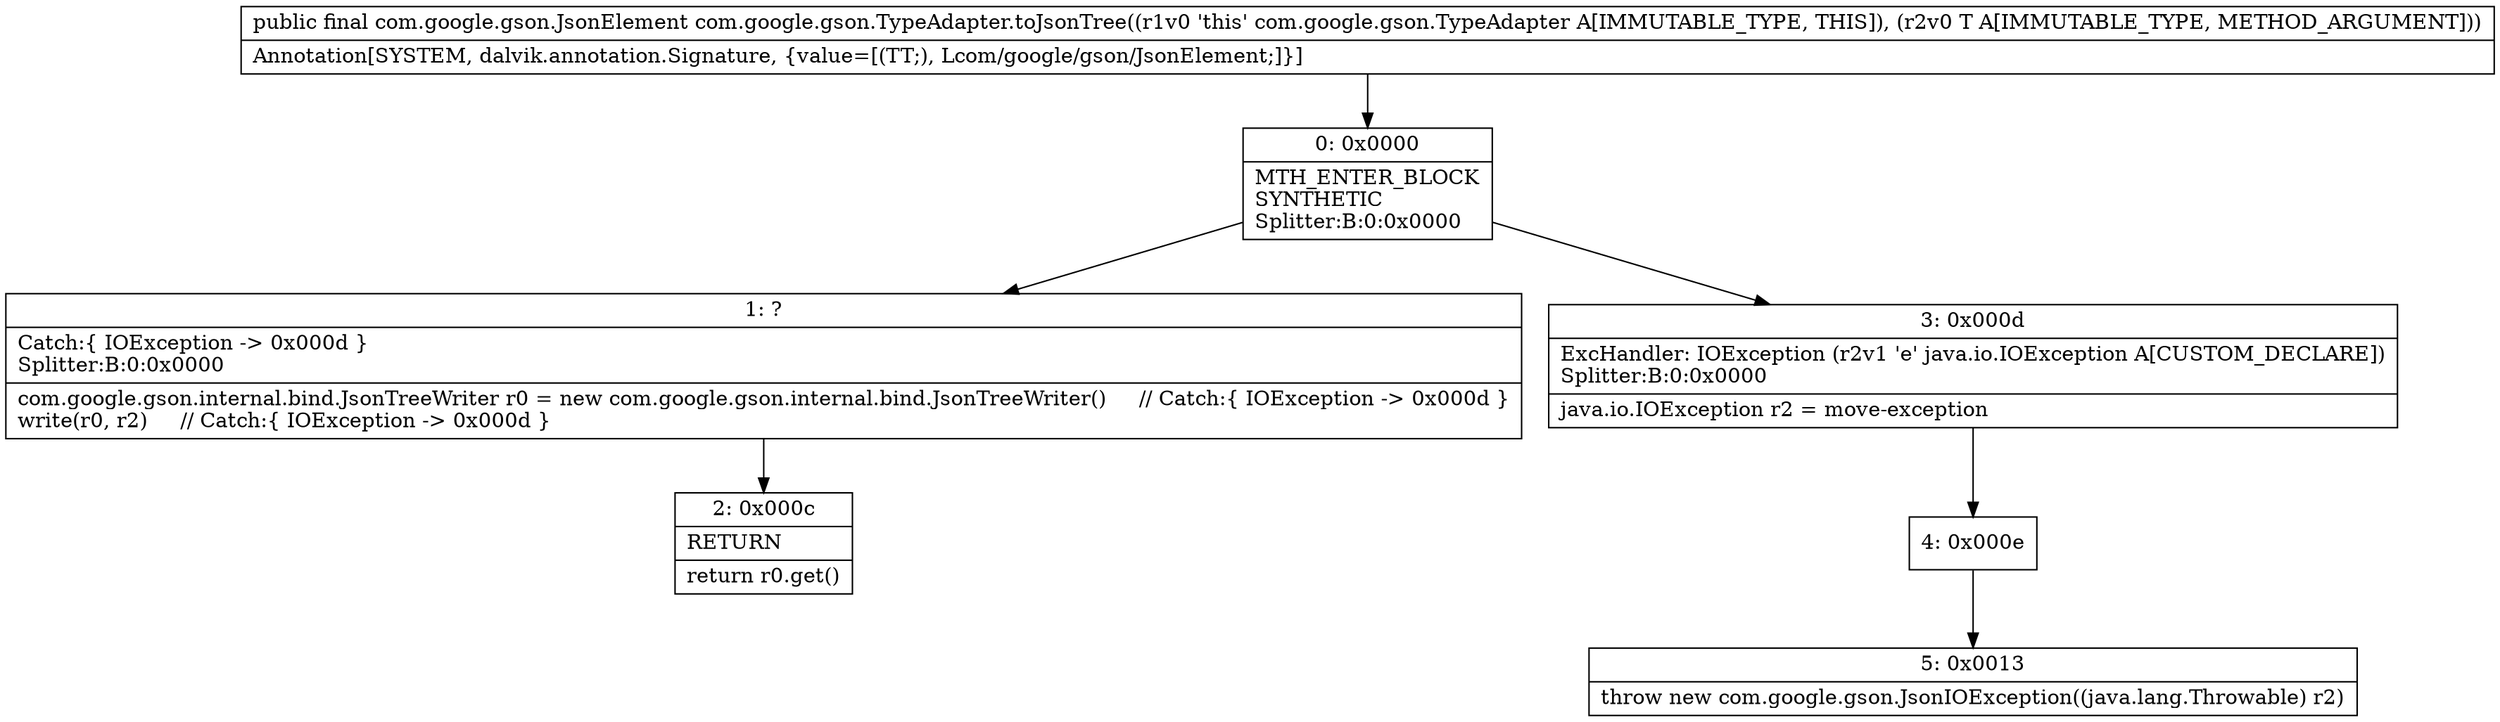 digraph "CFG forcom.google.gson.TypeAdapter.toJsonTree(Ljava\/lang\/Object;)Lcom\/google\/gson\/JsonElement;" {
Node_0 [shape=record,label="{0\:\ 0x0000|MTH_ENTER_BLOCK\lSYNTHETIC\lSplitter:B:0:0x0000\l}"];
Node_1 [shape=record,label="{1\:\ ?|Catch:\{ IOException \-\> 0x000d \}\lSplitter:B:0:0x0000\l|com.google.gson.internal.bind.JsonTreeWriter r0 = new com.google.gson.internal.bind.JsonTreeWriter()     \/\/ Catch:\{ IOException \-\> 0x000d \}\lwrite(r0, r2)     \/\/ Catch:\{ IOException \-\> 0x000d \}\l}"];
Node_2 [shape=record,label="{2\:\ 0x000c|RETURN\l|return r0.get()\l}"];
Node_3 [shape=record,label="{3\:\ 0x000d|ExcHandler: IOException (r2v1 'e' java.io.IOException A[CUSTOM_DECLARE])\lSplitter:B:0:0x0000\l|java.io.IOException r2 = move\-exception\l}"];
Node_4 [shape=record,label="{4\:\ 0x000e}"];
Node_5 [shape=record,label="{5\:\ 0x0013|throw new com.google.gson.JsonIOException((java.lang.Throwable) r2)\l}"];
MethodNode[shape=record,label="{public final com.google.gson.JsonElement com.google.gson.TypeAdapter.toJsonTree((r1v0 'this' com.google.gson.TypeAdapter A[IMMUTABLE_TYPE, THIS]), (r2v0 T A[IMMUTABLE_TYPE, METHOD_ARGUMENT]))  | Annotation[SYSTEM, dalvik.annotation.Signature, \{value=[(TT;), Lcom\/google\/gson\/JsonElement;]\}]\l}"];
MethodNode -> Node_0;
Node_0 -> Node_1;
Node_0 -> Node_3;
Node_1 -> Node_2;
Node_3 -> Node_4;
Node_4 -> Node_5;
}

